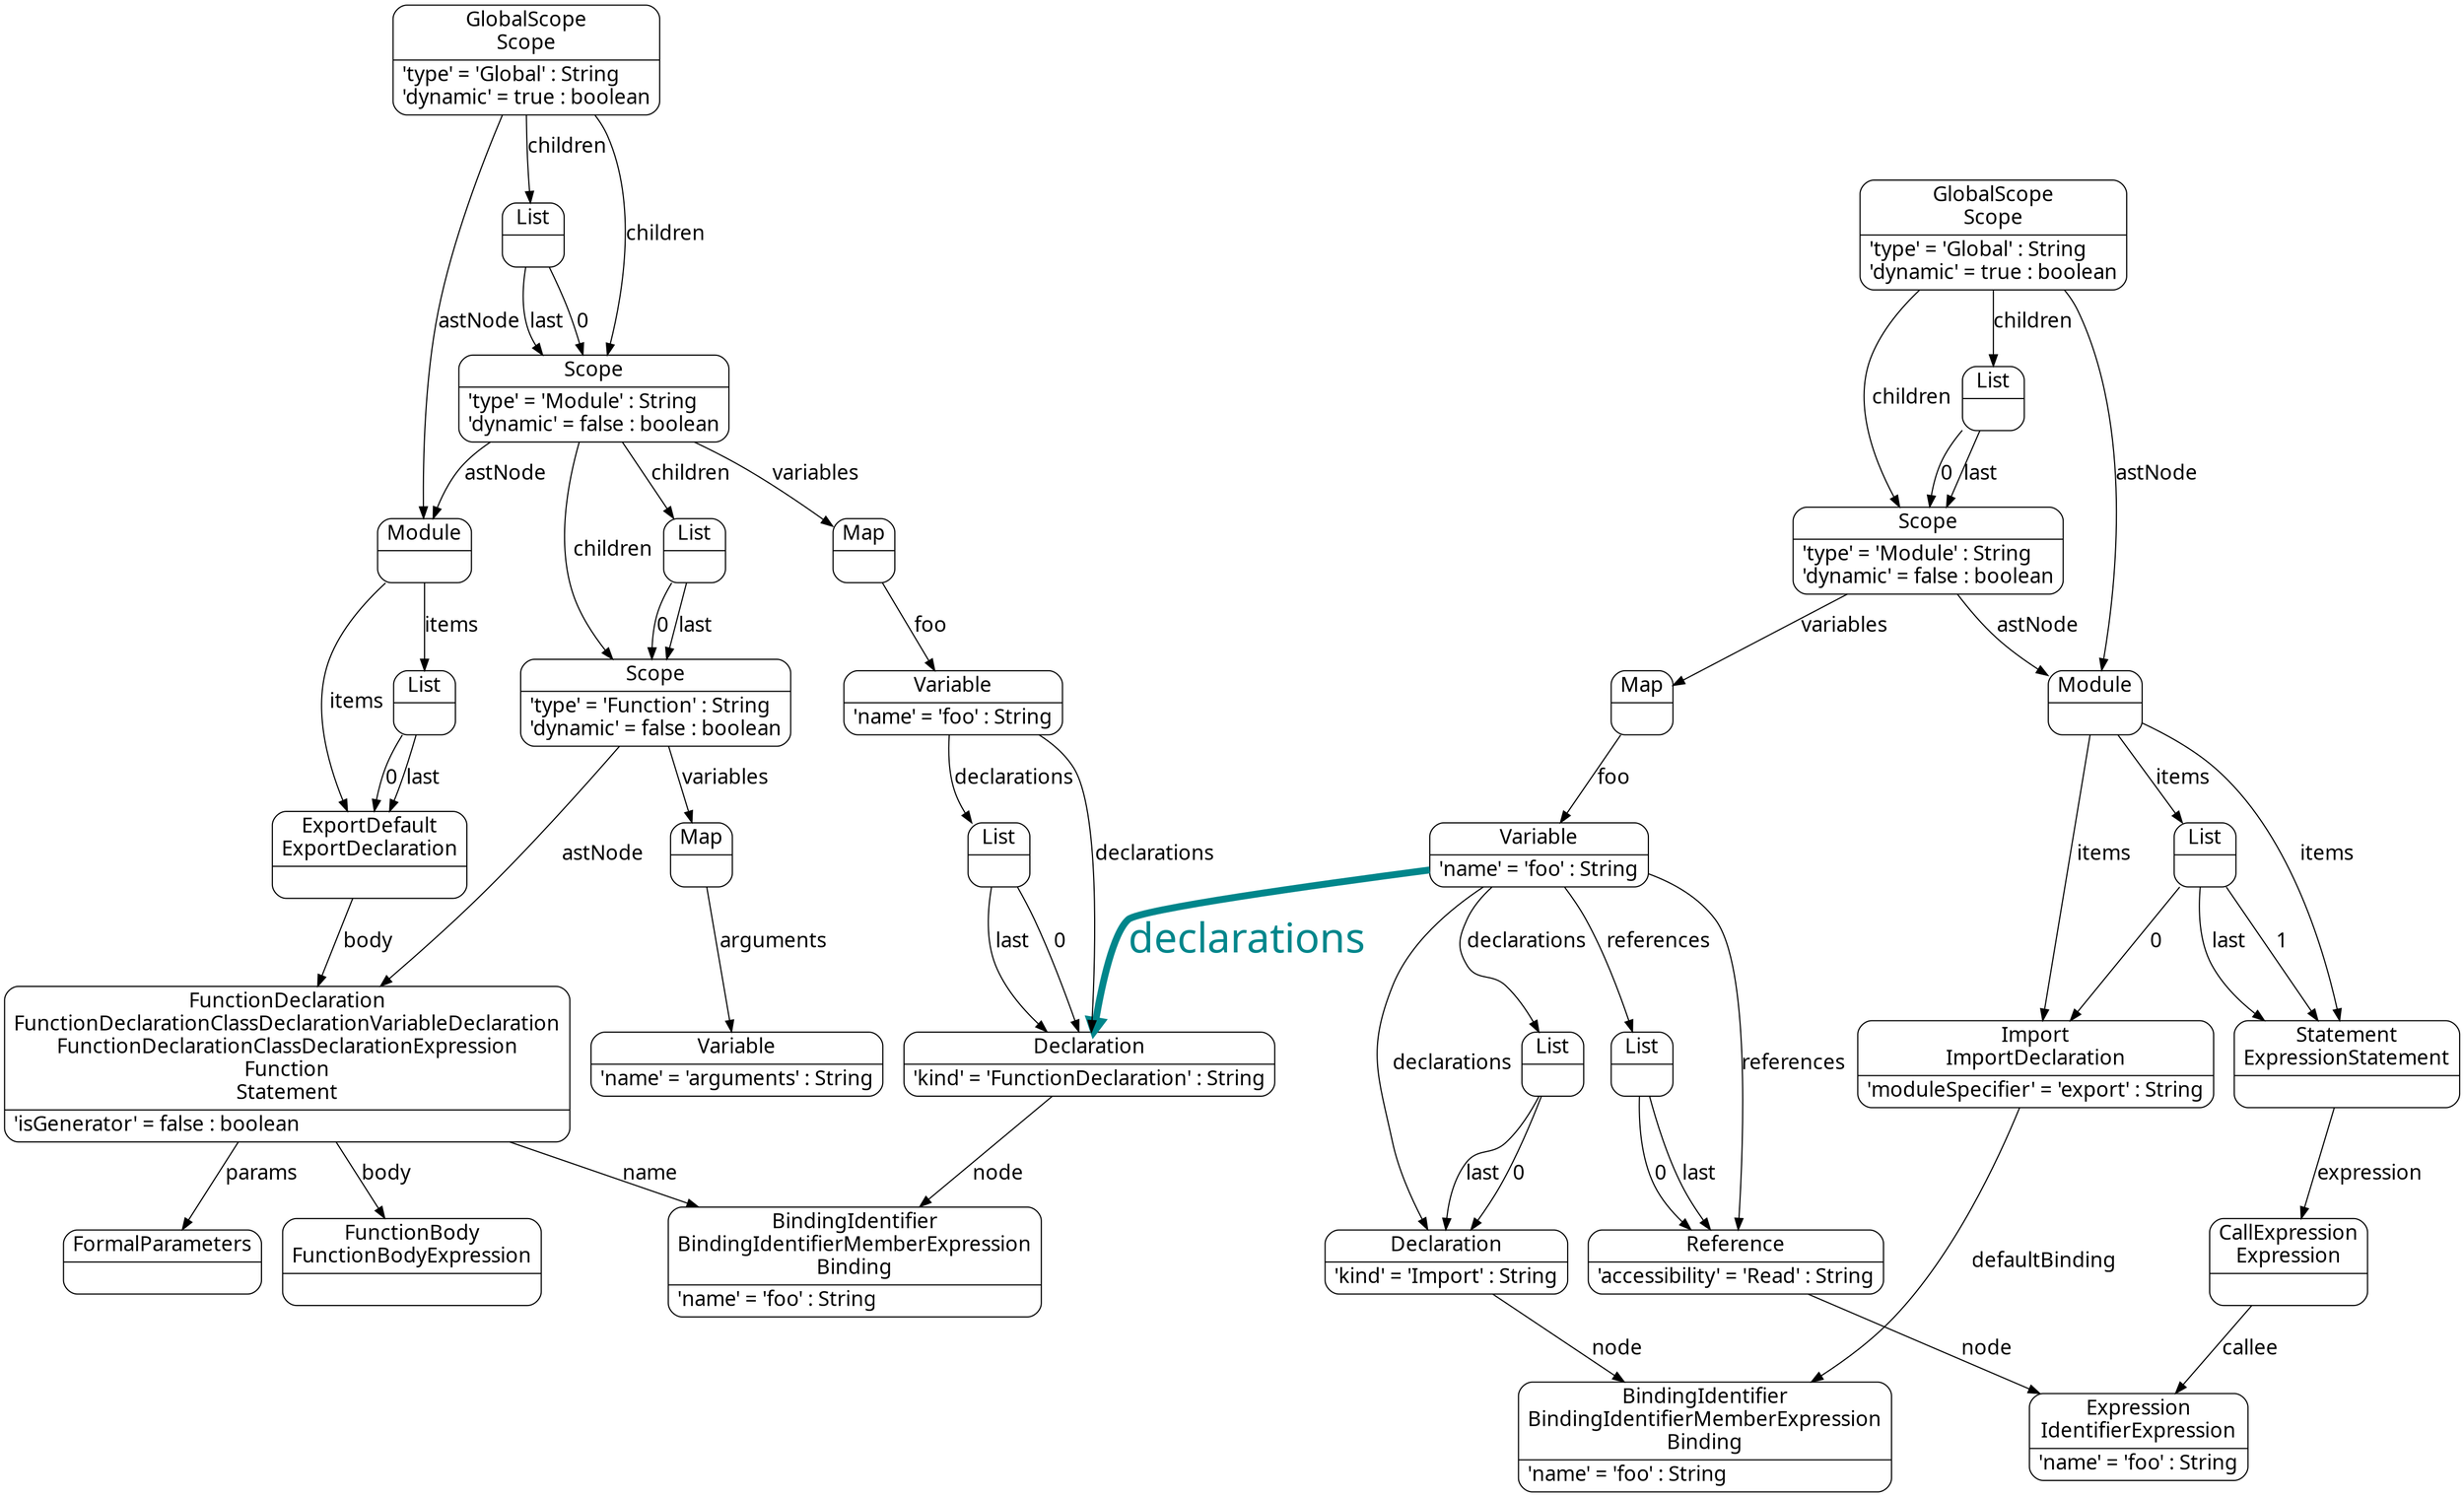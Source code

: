 digraph Neo {
  node [
    fontsize = "18"
    shape = "Mrecord"
    fontname = "Clear Sans Thin"
  ]
  edge [
    fontname = "Clear Sans Thin"
    fontsize = "18"
  ]
  N97 -> N42 [
    label = "declarations",
    penwidth = 6,
    color = "turquoise4",
    fontcolor = "turquoise4",
    fontsize = 36
  ]
  N2 [
    label = "{GlobalScope\nScope|'type' = 'Global' : String\l'dynamic' = true : boolean\l}"
  ]
  N2 -> N6 [
    label = "children"
  ]
  N2 -> N5 [
    label = "children"
  ]
  N2 -> N3 [
    label = "astNode"
  ]
  N3 [
    label = "{Module\n|}"
  ]
  N3 -> N11 [
    label = "items"
  ]
  N3 -> N10 [
    label = "items"
  ]
  N10 [
    label = "{List|}"
  ]
  N10 -> N11 [
    label = "0"
  ]
  N10 -> N11 [
    label = "last"
  ]
  N11 [
    label = "{ExportDefault\nExportDeclaration|}"
  ]
  N11 -> N25 [
    label = "body"
  ]
  N25 [
    label = "{FunctionDeclaration\nFunctionDeclarationClassDeclarationVariableDeclaration\nFunctionDeclarationClassDeclarationExpression\nFunction\nStatement|'isGenerator' = false : boolean\l}"
  ]
  N25 -> N38 [
    label = "body"
  ]
  N25 -> N34 [
    label = "name"
  ]
  N25 -> N36 [
    label = "params"
  ]
  N36 [
    label = "{FormalParameters|}"
  ]
  N34 [
    label = "{BindingIdentifier\nBindingIdentifierMemberExpression\nBinding|'name' = 'foo' : String\l}"
  ]
  N38 [
    label = "{FunctionBody\nFunctionBodyExpression|}"
  ]
  N5 [
    label = "{List|}"
  ]
  N5 -> N6 [
    label = "0"
  ]
  N5 -> N6 [
    label = "last"
  ]
  N6 [
    label = "{Scope|'type' = 'Module' : String\l'dynamic' = false : boolean\l}"
  ]
  N6 -> N20 [
    label = "children"
  ]
  N6 -> N22 [
    label = "variables"
  ]
  N6 -> N19 [
    label = "children"
  ]
  N6 -> N3 [
    label = "astNode"
  ]
  N19 [
    label = "{List|}"
  ]
  N19 -> N20 [
    label = "0"
  ]
  N19 -> N20 [
    label = "last"
  ]
  N20 [
    label = "{Scope|'type' = 'Function' : String\l'dynamic' = false : boolean\l}"
  ]
  N20 -> N40 [
    label = "variables"
  ]
  N20 -> N25 [
    label = "astNode"
  ]
  N40 [
    label = "{Map|}"
  ]
  N40 -> N54 [
    label = "arguments"
  ]
  N54 [
    label = "{Variable|'name' = 'arguments' : String\l}"
  ]
  N22 [
    label = "{Map|}"
  ]
  N22 -> N28 [
    label = "foo"
  ]
  N28 [
    label = "{Variable|'name' = 'foo' : String\l}"
  ]
  N28 -> N42 [
    label = "declarations"
  ]
  N28 -> N41 [
    label = "declarations"
  ]
  N41 [
    label = "{List|}"
  ]
  N41 -> N42 [
    label = "0"
  ]
  N41 -> N42 [
    label = "last"
  ]
  N42 [
    label = "{Declaration|'kind' = 'FunctionDeclaration' : String\l}"
  ]
  N42 -> N34 [
    label = "node"
  ]
  N71 [
    label = "{GlobalScope\nScope|'type' = 'Global' : String\l'dynamic' = true : boolean\l}"
  ]
  N71 -> N75 [
    label = "children"
  ]
  N71 -> N72 [
    label = "astNode"
  ]
  N71 -> N74 [
    label = "children"
  ]
  N74 [
    label = "{List|}"
  ]
  N74 -> N75 [
    label = "0"
  ]
  N74 -> N75 [
    label = "last"
  ]
  N75 [
    label = "{Scope|'type' = 'Module' : String\l'dynamic' = false : boolean\l}"
  ]
  N75 -> N72 [
    label = "astNode"
  ]
  N75 -> N90 [
    label = "variables"
  ]
  N90 [
    label = "{Map|}"
  ]
  N90 -> N97 [
    label = "foo"
  ]
  N97 [
    label = "{Variable|'name' = 'foo' : String\l}"
  ]
  N97 -> N114 [
    label = "declarations"
  ]
  N97 -> N111 [
    label = "references"
  ]
  N97 -> N115 [
    label = "declarations"
  ]
  N97 -> N112 [
    label = "references"
  ]
  N112 [
    label = "{Reference|'accessibility' = 'Read' : String\l}"
  ]
  N112 -> N109 [
    label = "node"
  ]
  N109 [
    label = "{Expression\nIdentifierExpression|'name' = 'foo' : String\l}"
  ]
  N115 [
    label = "{Declaration|'kind' = 'Import' : String\l}"
  ]
  N115 -> N101 [
    label = "node"
  ]
  N101 [
    label = "{BindingIdentifier\nBindingIdentifierMemberExpression\nBinding|'name' = 'foo' : String\l}"
  ]
  N111 [
    label = "{List|}"
  ]
  N111 -> N112 [
    label = "last"
  ]
  N111 -> N112 [
    label = "0"
  ]
  N114 [
    label = "{List|}"
  ]
  N114 -> N115 [
    label = "last"
  ]
  N114 -> N115 [
    label = "0"
  ]
  N72 [
    label = "{Module|}"
  ]
  N72 -> N80 [
    label = "items"
  ]
  N72 -> N87 [
    label = "items"
  ]
  N72 -> N79 [
    label = "items"
  ]
  N79 [
    label = "{List|}"
  ]
  N79 -> N87 [
    label = "0"
  ]
  N79 -> N80 [
    label = "1"
  ]
  N79 -> N80 [
    label = "last"
  ]
  N80 [
    label = "{Statement\nExpressionStatement|}"
  ]
  N80 -> N95 [
    label = "expression"
  ]
  N95 [
    label = "{CallExpression\nExpression|}"
  ]
  N95 -> N109 [
    label = "callee"
  ]
  N87 [
    label = "{Import\nImportDeclaration|'moduleSpecifier' = 'export' : String\l}"
  ]
  N87 -> N101 [
    label = "defaultBinding"
  ]
}
